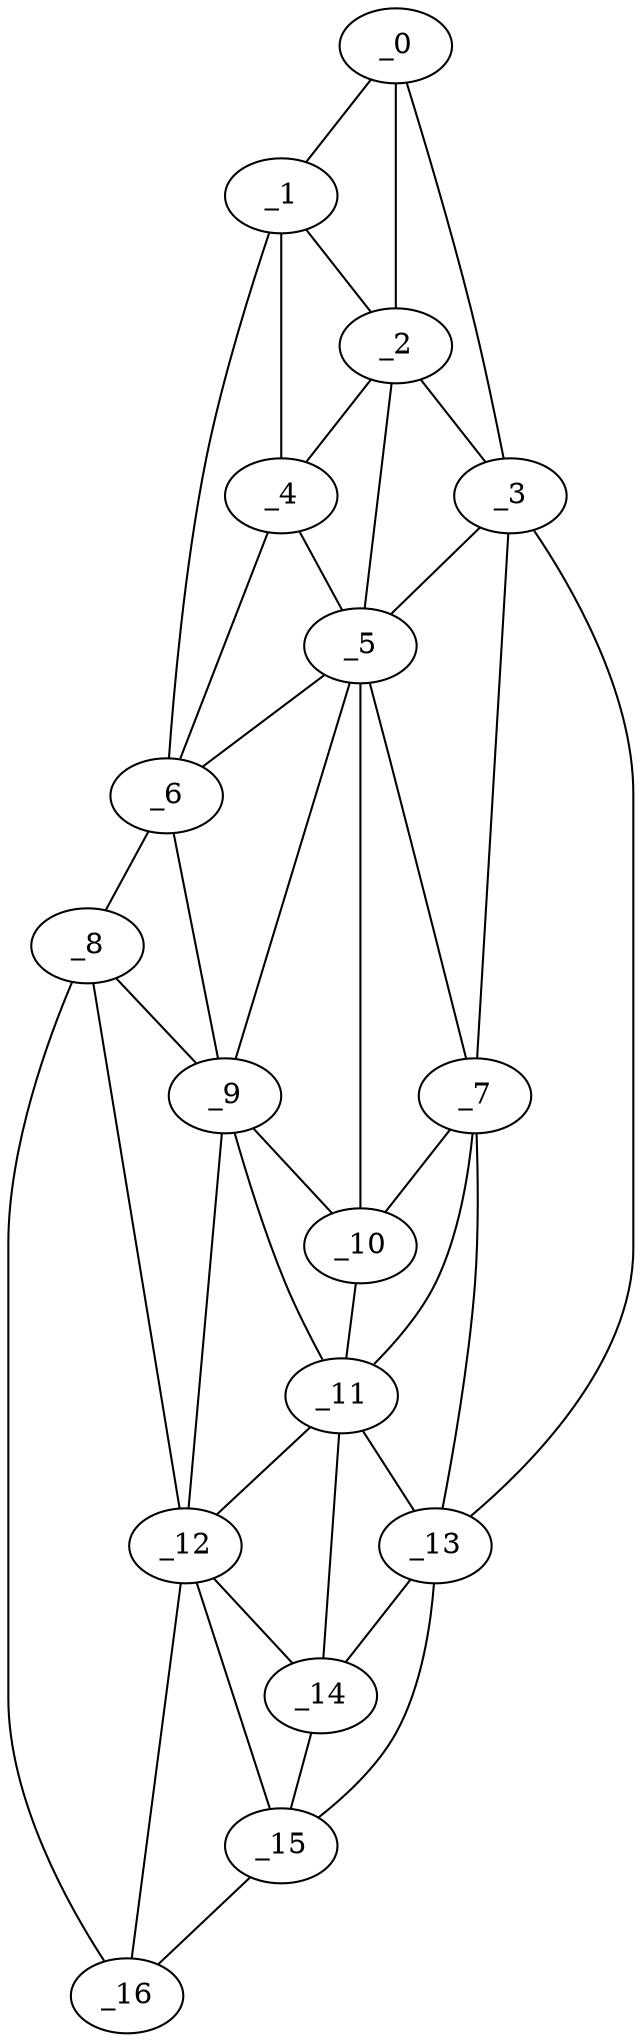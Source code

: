 graph "obj82__85.gxl" {
	_0	 [x=28,
		y=38];
	_1	 [x=29,
		y=26];
	_0 -- _1	 [valence=1];
	_2	 [x=37,
		y=31];
	_0 -- _2	 [valence=2];
	_3	 [x=39,
		y=44];
	_0 -- _3	 [valence=1];
	_1 -- _2	 [valence=1];
	_4	 [x=41,
		y=25];
	_1 -- _4	 [valence=2];
	_6	 [x=50,
		y=21];
	_1 -- _6	 [valence=1];
	_2 -- _3	 [valence=2];
	_2 -- _4	 [valence=2];
	_5	 [x=48,
		y=35];
	_2 -- _5	 [valence=2];
	_3 -- _5	 [valence=1];
	_7	 [x=55,
		y=50];
	_3 -- _7	 [valence=2];
	_13	 [x=80,
		y=60];
	_3 -- _13	 [valence=1];
	_4 -- _5	 [valence=2];
	_4 -- _6	 [valence=2];
	_5 -- _6	 [valence=2];
	_5 -- _7	 [valence=2];
	_9	 [x=60,
		y=33];
	_5 -- _9	 [valence=2];
	_10	 [x=62,
		y=40];
	_5 -- _10	 [valence=2];
	_8	 [x=59,
		y=19];
	_6 -- _8	 [valence=1];
	_6 -- _9	 [valence=2];
	_7 -- _10	 [valence=1];
	_11	 [x=74,
		y=43];
	_7 -- _11	 [valence=2];
	_7 -- _13	 [valence=2];
	_8 -- _9	 [valence=2];
	_12	 [x=80,
		y=30];
	_8 -- _12	 [valence=1];
	_16	 [x=106,
		y=35];
	_8 -- _16	 [valence=1];
	_9 -- _10	 [valence=2];
	_9 -- _11	 [valence=2];
	_9 -- _12	 [valence=2];
	_10 -- _11	 [valence=1];
	_11 -- _12	 [valence=2];
	_11 -- _13	 [valence=1];
	_14	 [x=84,
		y=54];
	_11 -- _14	 [valence=2];
	_12 -- _14	 [valence=2];
	_15	 [x=95,
		y=53];
	_12 -- _15	 [valence=1];
	_12 -- _16	 [valence=2];
	_13 -- _14	 [valence=2];
	_13 -- _15	 [valence=1];
	_14 -- _15	 [valence=2];
	_15 -- _16	 [valence=1];
}
